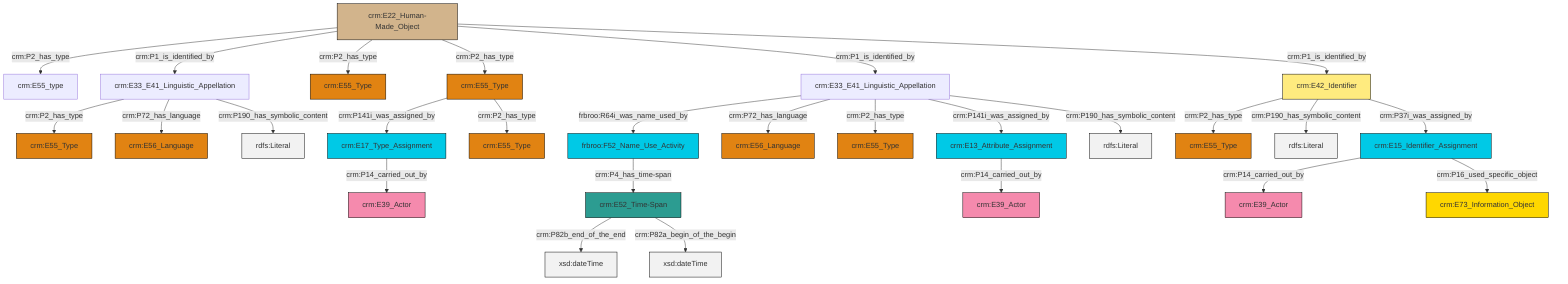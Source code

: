 graph TD
classDef Literal fill:#f2f2f2,stroke:#000000;
classDef CRM_Entity fill:#FFFFFF,stroke:#000000;
classDef Temporal_Entity fill:#00C9E6, stroke:#000000;
classDef Type fill:#E18312, stroke:#000000;
classDef Time-Span fill:#2C9C91, stroke:#000000;
classDef Appellation fill:#FFEB7F, stroke:#000000;
classDef Place fill:#008836, stroke:#000000;
classDef Persistent_Item fill:#B266B2, stroke:#000000;
classDef Conceptual_Object fill:#FFD700, stroke:#000000;
classDef Physical_Thing fill:#D2B48C, stroke:#000000;
classDef Actor fill:#f58aad, stroke:#000000;
classDef PC_Classes fill:#4ce600, stroke:#000000;
classDef Multi fill:#cccccc,stroke:#000000;

0["crm:E55_Type"]:::Type -->|crm:P141i_was_assigned_by| 1["crm:E17_Type_Assignment"]:::Temporal_Entity
4["crm:E15_Identifier_Assignment"]:::Temporal_Entity -->|crm:P14_carried_out_by| 5["crm:E39_Actor"]:::Actor
6["crm:E33_E41_Linguistic_Appellation"]:::Default -->|frbroo:R64i_was_name_used_by| 7["frbroo:F52_Name_Use_Activity"]:::Temporal_Entity
8["crm:E52_Time-Span"]:::Time-Span -->|crm:P82b_end_of_the_end| 9[xsd:dateTime]:::Literal
0["crm:E55_Type"]:::Type -->|crm:P2_has_type| 12["crm:E55_Type"]:::Type
15["crm:E33_E41_Linguistic_Appellation"]:::Default -->|crm:P2_has_type| 18["crm:E55_Type"]:::Type
20["crm:E22_Human-Made_Object"]:::Physical_Thing -->|crm:P2_has_type| 21["crm:E55_type"]:::Default
22["crm:E13_Attribute_Assignment"]:::Temporal_Entity -->|crm:P14_carried_out_by| 23["crm:E39_Actor"]:::Actor
6["crm:E33_E41_Linguistic_Appellation"]:::Default -->|crm:P72_has_language| 13["crm:E56_Language"]:::Type
6["crm:E33_E41_Linguistic_Appellation"]:::Default -->|crm:P2_has_type| 10["crm:E55_Type"]:::Type
20["crm:E22_Human-Made_Object"]:::Physical_Thing -->|crm:P1_is_identified_by| 15["crm:E33_E41_Linguistic_Appellation"]:::Default
6["crm:E33_E41_Linguistic_Appellation"]:::Default -->|crm:P141i_was_assigned_by| 22["crm:E13_Attribute_Assignment"]:::Temporal_Entity
30["crm:E42_Identifier"]:::Appellation -->|crm:P2_has_type| 31["crm:E55_Type"]:::Type
8["crm:E52_Time-Span"]:::Time-Span -->|crm:P82a_begin_of_the_begin| 32[xsd:dateTime]:::Literal
20["crm:E22_Human-Made_Object"]:::Physical_Thing -->|crm:P2_has_type| 35["crm:E55_Type"]:::Type
4["crm:E15_Identifier_Assignment"]:::Temporal_Entity -->|crm:P16_used_specific_object| 2["crm:E73_Information_Object"]:::Conceptual_Object
30["crm:E42_Identifier"]:::Appellation -->|crm:P190_has_symbolic_content| 36[rdfs:Literal]:::Literal
20["crm:E22_Human-Made_Object"]:::Physical_Thing -->|crm:P2_has_type| 0["crm:E55_Type"]:::Type
20["crm:E22_Human-Made_Object"]:::Physical_Thing -->|crm:P1_is_identified_by| 6["crm:E33_E41_Linguistic_Appellation"]:::Default
6["crm:E33_E41_Linguistic_Appellation"]:::Default -->|crm:P190_has_symbolic_content| 45[rdfs:Literal]:::Literal
15["crm:E33_E41_Linguistic_Appellation"]:::Default -->|crm:P72_has_language| 27["crm:E56_Language"]:::Type
7["frbroo:F52_Name_Use_Activity"]:::Temporal_Entity -->|crm:P4_has_time-span| 8["crm:E52_Time-Span"]:::Time-Span
1["crm:E17_Type_Assignment"]:::Temporal_Entity -->|crm:P14_carried_out_by| 46["crm:E39_Actor"]:::Actor
20["crm:E22_Human-Made_Object"]:::Physical_Thing -->|crm:P1_is_identified_by| 30["crm:E42_Identifier"]:::Appellation
15["crm:E33_E41_Linguistic_Appellation"]:::Default -->|crm:P190_has_symbolic_content| 50[rdfs:Literal]:::Literal
30["crm:E42_Identifier"]:::Appellation -->|crm:P37i_was_assigned_by| 4["crm:E15_Identifier_Assignment"]:::Temporal_Entity